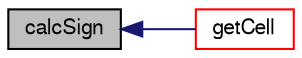 digraph "calcSign"
{
  bgcolor="transparent";
  edge [fontname="FreeSans",fontsize="10",labelfontname="FreeSans",labelfontsize="10"];
  node [fontname="FreeSans",fontsize="10",shape=record];
  rankdir="LR";
  Node729 [label="calcSign",height=0.2,width=0.4,color="black", fillcolor="grey75", style="filled", fontcolor="black"];
  Node729 -> Node730 [dir="back",color="midnightblue",fontsize="10",style="solid",fontname="FreeSans"];
  Node730 [label="getCell",height=0.2,width=0.4,color="red",URL="$a29314.html#ab70e6757012d76114cb5967c3b63a234",tooltip="Returns cell using face and containing sample. "];
}
